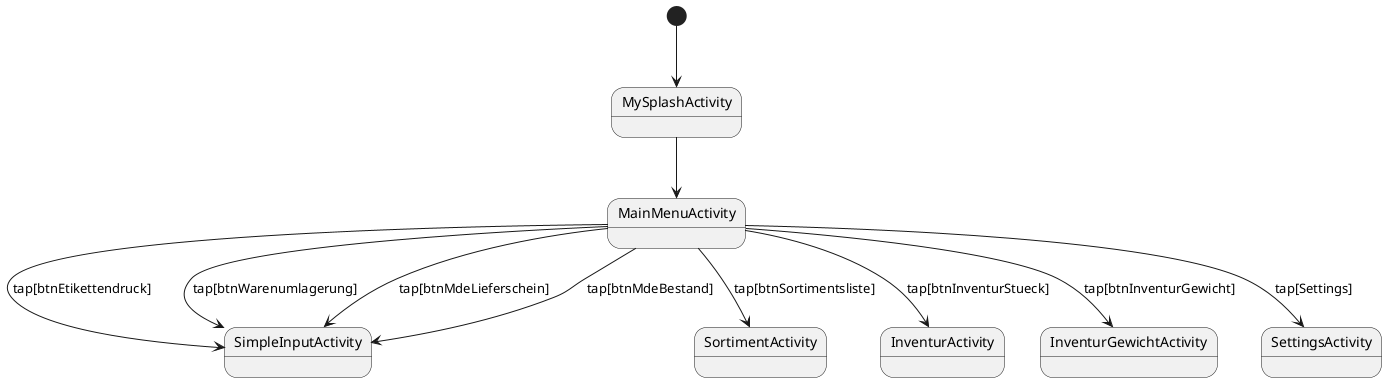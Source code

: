 @startuml

state "MySplashActivity" as SCR01
state "MainMenuActivity" as SCR02
state "SimpleInputActivity" as SCR03
state "SortimentActivity" as SCR04
state "InventurActivity" as SCR05
state "InventurGewichtActivity" as SCR06
state "SettingsActivity" as SCR07

[*] --> SCR01
SCR01 --> SCR02
SCR02 --> SCR03 : tap[btnEtikettendruck]
SCR02 --> SCR03 : tap[btnWarenumlagerung]
SCR02 --> SCR04 : tap[btnSortimentsliste]
SCR02 --> SCR03 : tap[btnMdeLieferschein]
SCR02 --> SCR03 : tap[btnMdeBestand]
SCR02 --> SCR05 : tap[btnInventurStueck]
SCR02 --> SCR06 : tap[btnInventurGewicht]
SCR02 --> SCR07 : tap[Settings]
@enduml